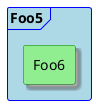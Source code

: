 {
  "sha1": "38kr3ku2apnoeuck8ed4rfeoaufe5o4",
  "insertion": {
    "when": "2024-05-30T20:48:20.210Z",
    "url": "https://forum.plantuml.net/15372/new-styling-not-working-for-nesting-elements",
    "user": "plantuml@gmail.com"
  }
}
@startuml
'FORMAT
skinparam frameBorderColor Blue
skinparam frameBackgroundcolor LightBlue
skinparam frameShadowing false
skinparam rectangleBorderColor Green
skinparam rectangleBackgroundcolor LightGreen
skinparam rectangleShadowing true
'ELEMENTS
frame Foo5 {
  rectangle Foo6
}
@enduml
